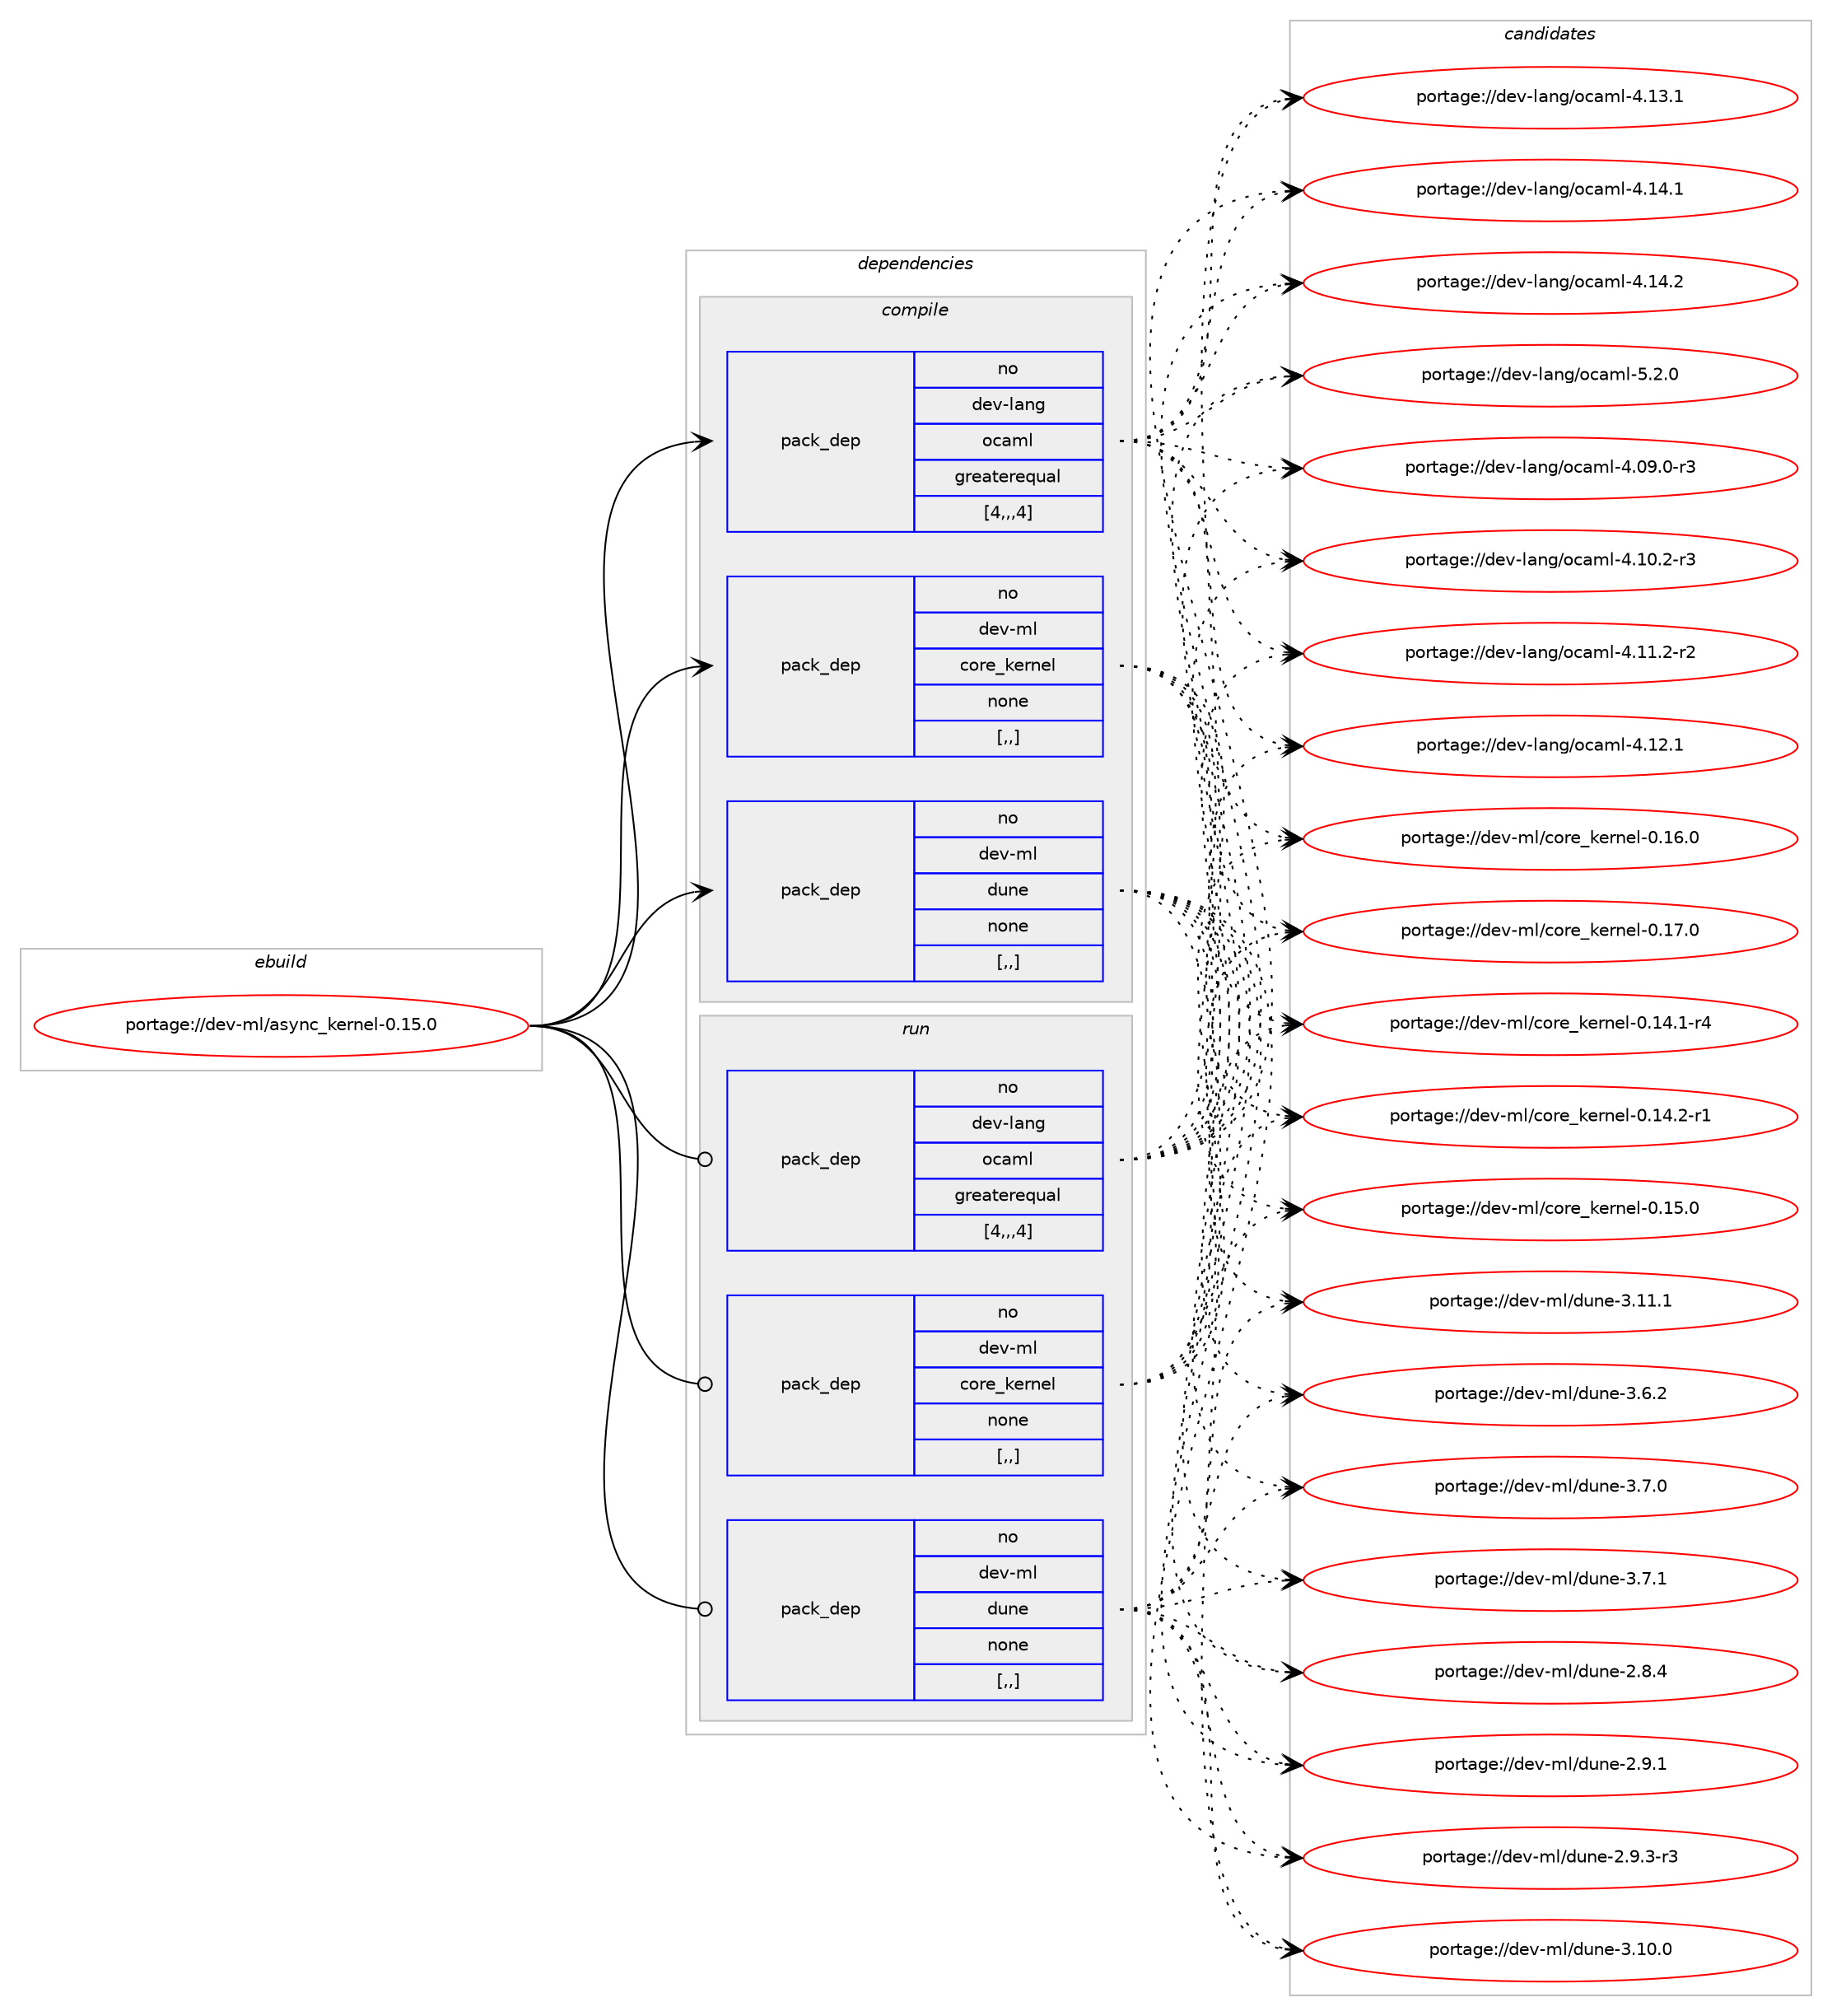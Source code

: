 digraph prolog {

# *************
# Graph options
# *************

newrank=true;
concentrate=true;
compound=true;
graph [rankdir=LR,fontname=Helvetica,fontsize=10,ranksep=1.5];#, ranksep=2.5, nodesep=0.2];
edge  [arrowhead=vee];
node  [fontname=Helvetica,fontsize=10];

# **********
# The ebuild
# **********

subgraph cluster_leftcol {
color=gray;
rank=same;
label=<<i>ebuild</i>>;
id [label="portage://dev-ml/async_kernel-0.15.0", color=red, width=4, href="../dev-ml/async_kernel-0.15.0.svg"];
}

# ****************
# The dependencies
# ****************

subgraph cluster_midcol {
color=gray;
label=<<i>dependencies</i>>;
subgraph cluster_compile {
fillcolor="#eeeeee";
style=filled;
label=<<i>compile</i>>;
subgraph pack84609 {
dependency114220 [label=<<TABLE BORDER="0" CELLBORDER="1" CELLSPACING="0" CELLPADDING="4" WIDTH="220"><TR><TD ROWSPAN="6" CELLPADDING="30">pack_dep</TD></TR><TR><TD WIDTH="110">no</TD></TR><TR><TD>dev-lang</TD></TR><TR><TD>ocaml</TD></TR><TR><TD>greaterequal</TD></TR><TR><TD>[4,,,4]</TD></TR></TABLE>>, shape=none, color=blue];
}
id:e -> dependency114220:w [weight=20,style="solid",arrowhead="vee"];
subgraph pack84610 {
dependency114221 [label=<<TABLE BORDER="0" CELLBORDER="1" CELLSPACING="0" CELLPADDING="4" WIDTH="220"><TR><TD ROWSPAN="6" CELLPADDING="30">pack_dep</TD></TR><TR><TD WIDTH="110">no</TD></TR><TR><TD>dev-ml</TD></TR><TR><TD>core_kernel</TD></TR><TR><TD>none</TD></TR><TR><TD>[,,]</TD></TR></TABLE>>, shape=none, color=blue];
}
id:e -> dependency114221:w [weight=20,style="solid",arrowhead="vee"];
subgraph pack84611 {
dependency114222 [label=<<TABLE BORDER="0" CELLBORDER="1" CELLSPACING="0" CELLPADDING="4" WIDTH="220"><TR><TD ROWSPAN="6" CELLPADDING="30">pack_dep</TD></TR><TR><TD WIDTH="110">no</TD></TR><TR><TD>dev-ml</TD></TR><TR><TD>dune</TD></TR><TR><TD>none</TD></TR><TR><TD>[,,]</TD></TR></TABLE>>, shape=none, color=blue];
}
id:e -> dependency114222:w [weight=20,style="solid",arrowhead="vee"];
}
subgraph cluster_compileandrun {
fillcolor="#eeeeee";
style=filled;
label=<<i>compile and run</i>>;
}
subgraph cluster_run {
fillcolor="#eeeeee";
style=filled;
label=<<i>run</i>>;
subgraph pack84612 {
dependency114223 [label=<<TABLE BORDER="0" CELLBORDER="1" CELLSPACING="0" CELLPADDING="4" WIDTH="220"><TR><TD ROWSPAN="6" CELLPADDING="30">pack_dep</TD></TR><TR><TD WIDTH="110">no</TD></TR><TR><TD>dev-lang</TD></TR><TR><TD>ocaml</TD></TR><TR><TD>greaterequal</TD></TR><TR><TD>[4,,,4]</TD></TR></TABLE>>, shape=none, color=blue];
}
id:e -> dependency114223:w [weight=20,style="solid",arrowhead="odot"];
subgraph pack84613 {
dependency114224 [label=<<TABLE BORDER="0" CELLBORDER="1" CELLSPACING="0" CELLPADDING="4" WIDTH="220"><TR><TD ROWSPAN="6" CELLPADDING="30">pack_dep</TD></TR><TR><TD WIDTH="110">no</TD></TR><TR><TD>dev-ml</TD></TR><TR><TD>core_kernel</TD></TR><TR><TD>none</TD></TR><TR><TD>[,,]</TD></TR></TABLE>>, shape=none, color=blue];
}
id:e -> dependency114224:w [weight=20,style="solid",arrowhead="odot"];
subgraph pack84614 {
dependency114225 [label=<<TABLE BORDER="0" CELLBORDER="1" CELLSPACING="0" CELLPADDING="4" WIDTH="220"><TR><TD ROWSPAN="6" CELLPADDING="30">pack_dep</TD></TR><TR><TD WIDTH="110">no</TD></TR><TR><TD>dev-ml</TD></TR><TR><TD>dune</TD></TR><TR><TD>none</TD></TR><TR><TD>[,,]</TD></TR></TABLE>>, shape=none, color=blue];
}
id:e -> dependency114225:w [weight=20,style="solid",arrowhead="odot"];
}
}

# **************
# The candidates
# **************

subgraph cluster_choices {
rank=same;
color=gray;
label=<<i>candidates</i>>;

subgraph choice84609 {
color=black;
nodesep=1;
choice1001011184510897110103471119997109108455246485746484511451 [label="portage://dev-lang/ocaml-4.09.0-r3", color=red, width=4,href="../dev-lang/ocaml-4.09.0-r3.svg"];
choice1001011184510897110103471119997109108455246494846504511451 [label="portage://dev-lang/ocaml-4.10.2-r3", color=red, width=4,href="../dev-lang/ocaml-4.10.2-r3.svg"];
choice1001011184510897110103471119997109108455246494946504511450 [label="portage://dev-lang/ocaml-4.11.2-r2", color=red, width=4,href="../dev-lang/ocaml-4.11.2-r2.svg"];
choice100101118451089711010347111999710910845524649504649 [label="portage://dev-lang/ocaml-4.12.1", color=red, width=4,href="../dev-lang/ocaml-4.12.1.svg"];
choice100101118451089711010347111999710910845524649514649 [label="portage://dev-lang/ocaml-4.13.1", color=red, width=4,href="../dev-lang/ocaml-4.13.1.svg"];
choice100101118451089711010347111999710910845524649524649 [label="portage://dev-lang/ocaml-4.14.1", color=red, width=4,href="../dev-lang/ocaml-4.14.1.svg"];
choice100101118451089711010347111999710910845524649524650 [label="portage://dev-lang/ocaml-4.14.2", color=red, width=4,href="../dev-lang/ocaml-4.14.2.svg"];
choice1001011184510897110103471119997109108455346504648 [label="portage://dev-lang/ocaml-5.2.0", color=red, width=4,href="../dev-lang/ocaml-5.2.0.svg"];
dependency114220:e -> choice1001011184510897110103471119997109108455246485746484511451:w [style=dotted,weight="100"];
dependency114220:e -> choice1001011184510897110103471119997109108455246494846504511451:w [style=dotted,weight="100"];
dependency114220:e -> choice1001011184510897110103471119997109108455246494946504511450:w [style=dotted,weight="100"];
dependency114220:e -> choice100101118451089711010347111999710910845524649504649:w [style=dotted,weight="100"];
dependency114220:e -> choice100101118451089711010347111999710910845524649514649:w [style=dotted,weight="100"];
dependency114220:e -> choice100101118451089711010347111999710910845524649524649:w [style=dotted,weight="100"];
dependency114220:e -> choice100101118451089711010347111999710910845524649524650:w [style=dotted,weight="100"];
dependency114220:e -> choice1001011184510897110103471119997109108455346504648:w [style=dotted,weight="100"];
}
subgraph choice84610 {
color=black;
nodesep=1;
choice10010111845109108479911111410195107101114110101108454846495246494511452 [label="portage://dev-ml/core_kernel-0.14.1-r4", color=red, width=4,href="../dev-ml/core_kernel-0.14.1-r4.svg"];
choice10010111845109108479911111410195107101114110101108454846495246504511449 [label="portage://dev-ml/core_kernel-0.14.2-r1", color=red, width=4,href="../dev-ml/core_kernel-0.14.2-r1.svg"];
choice1001011184510910847991111141019510710111411010110845484649534648 [label="portage://dev-ml/core_kernel-0.15.0", color=red, width=4,href="../dev-ml/core_kernel-0.15.0.svg"];
choice1001011184510910847991111141019510710111411010110845484649544648 [label="portage://dev-ml/core_kernel-0.16.0", color=red, width=4,href="../dev-ml/core_kernel-0.16.0.svg"];
choice1001011184510910847991111141019510710111411010110845484649554648 [label="portage://dev-ml/core_kernel-0.17.0", color=red, width=4,href="../dev-ml/core_kernel-0.17.0.svg"];
dependency114221:e -> choice10010111845109108479911111410195107101114110101108454846495246494511452:w [style=dotted,weight="100"];
dependency114221:e -> choice10010111845109108479911111410195107101114110101108454846495246504511449:w [style=dotted,weight="100"];
dependency114221:e -> choice1001011184510910847991111141019510710111411010110845484649534648:w [style=dotted,weight="100"];
dependency114221:e -> choice1001011184510910847991111141019510710111411010110845484649544648:w [style=dotted,weight="100"];
dependency114221:e -> choice1001011184510910847991111141019510710111411010110845484649554648:w [style=dotted,weight="100"];
}
subgraph choice84611 {
color=black;
nodesep=1;
choice1001011184510910847100117110101455046564652 [label="portage://dev-ml/dune-2.8.4", color=red, width=4,href="../dev-ml/dune-2.8.4.svg"];
choice1001011184510910847100117110101455046574649 [label="portage://dev-ml/dune-2.9.1", color=red, width=4,href="../dev-ml/dune-2.9.1.svg"];
choice10010111845109108471001171101014550465746514511451 [label="portage://dev-ml/dune-2.9.3-r3", color=red, width=4,href="../dev-ml/dune-2.9.3-r3.svg"];
choice100101118451091084710011711010145514649484648 [label="portage://dev-ml/dune-3.10.0", color=red, width=4,href="../dev-ml/dune-3.10.0.svg"];
choice100101118451091084710011711010145514649494649 [label="portage://dev-ml/dune-3.11.1", color=red, width=4,href="../dev-ml/dune-3.11.1.svg"];
choice1001011184510910847100117110101455146544650 [label="portage://dev-ml/dune-3.6.2", color=red, width=4,href="../dev-ml/dune-3.6.2.svg"];
choice1001011184510910847100117110101455146554648 [label="portage://dev-ml/dune-3.7.0", color=red, width=4,href="../dev-ml/dune-3.7.0.svg"];
choice1001011184510910847100117110101455146554649 [label="portage://dev-ml/dune-3.7.1", color=red, width=4,href="../dev-ml/dune-3.7.1.svg"];
dependency114222:e -> choice1001011184510910847100117110101455046564652:w [style=dotted,weight="100"];
dependency114222:e -> choice1001011184510910847100117110101455046574649:w [style=dotted,weight="100"];
dependency114222:e -> choice10010111845109108471001171101014550465746514511451:w [style=dotted,weight="100"];
dependency114222:e -> choice100101118451091084710011711010145514649484648:w [style=dotted,weight="100"];
dependency114222:e -> choice100101118451091084710011711010145514649494649:w [style=dotted,weight="100"];
dependency114222:e -> choice1001011184510910847100117110101455146544650:w [style=dotted,weight="100"];
dependency114222:e -> choice1001011184510910847100117110101455146554648:w [style=dotted,weight="100"];
dependency114222:e -> choice1001011184510910847100117110101455146554649:w [style=dotted,weight="100"];
}
subgraph choice84612 {
color=black;
nodesep=1;
choice1001011184510897110103471119997109108455246485746484511451 [label="portage://dev-lang/ocaml-4.09.0-r3", color=red, width=4,href="../dev-lang/ocaml-4.09.0-r3.svg"];
choice1001011184510897110103471119997109108455246494846504511451 [label="portage://dev-lang/ocaml-4.10.2-r3", color=red, width=4,href="../dev-lang/ocaml-4.10.2-r3.svg"];
choice1001011184510897110103471119997109108455246494946504511450 [label="portage://dev-lang/ocaml-4.11.2-r2", color=red, width=4,href="../dev-lang/ocaml-4.11.2-r2.svg"];
choice100101118451089711010347111999710910845524649504649 [label="portage://dev-lang/ocaml-4.12.1", color=red, width=4,href="../dev-lang/ocaml-4.12.1.svg"];
choice100101118451089711010347111999710910845524649514649 [label="portage://dev-lang/ocaml-4.13.1", color=red, width=4,href="../dev-lang/ocaml-4.13.1.svg"];
choice100101118451089711010347111999710910845524649524649 [label="portage://dev-lang/ocaml-4.14.1", color=red, width=4,href="../dev-lang/ocaml-4.14.1.svg"];
choice100101118451089711010347111999710910845524649524650 [label="portage://dev-lang/ocaml-4.14.2", color=red, width=4,href="../dev-lang/ocaml-4.14.2.svg"];
choice1001011184510897110103471119997109108455346504648 [label="portage://dev-lang/ocaml-5.2.0", color=red, width=4,href="../dev-lang/ocaml-5.2.0.svg"];
dependency114223:e -> choice1001011184510897110103471119997109108455246485746484511451:w [style=dotted,weight="100"];
dependency114223:e -> choice1001011184510897110103471119997109108455246494846504511451:w [style=dotted,weight="100"];
dependency114223:e -> choice1001011184510897110103471119997109108455246494946504511450:w [style=dotted,weight="100"];
dependency114223:e -> choice100101118451089711010347111999710910845524649504649:w [style=dotted,weight="100"];
dependency114223:e -> choice100101118451089711010347111999710910845524649514649:w [style=dotted,weight="100"];
dependency114223:e -> choice100101118451089711010347111999710910845524649524649:w [style=dotted,weight="100"];
dependency114223:e -> choice100101118451089711010347111999710910845524649524650:w [style=dotted,weight="100"];
dependency114223:e -> choice1001011184510897110103471119997109108455346504648:w [style=dotted,weight="100"];
}
subgraph choice84613 {
color=black;
nodesep=1;
choice10010111845109108479911111410195107101114110101108454846495246494511452 [label="portage://dev-ml/core_kernel-0.14.1-r4", color=red, width=4,href="../dev-ml/core_kernel-0.14.1-r4.svg"];
choice10010111845109108479911111410195107101114110101108454846495246504511449 [label="portage://dev-ml/core_kernel-0.14.2-r1", color=red, width=4,href="../dev-ml/core_kernel-0.14.2-r1.svg"];
choice1001011184510910847991111141019510710111411010110845484649534648 [label="portage://dev-ml/core_kernel-0.15.0", color=red, width=4,href="../dev-ml/core_kernel-0.15.0.svg"];
choice1001011184510910847991111141019510710111411010110845484649544648 [label="portage://dev-ml/core_kernel-0.16.0", color=red, width=4,href="../dev-ml/core_kernel-0.16.0.svg"];
choice1001011184510910847991111141019510710111411010110845484649554648 [label="portage://dev-ml/core_kernel-0.17.0", color=red, width=4,href="../dev-ml/core_kernel-0.17.0.svg"];
dependency114224:e -> choice10010111845109108479911111410195107101114110101108454846495246494511452:w [style=dotted,weight="100"];
dependency114224:e -> choice10010111845109108479911111410195107101114110101108454846495246504511449:w [style=dotted,weight="100"];
dependency114224:e -> choice1001011184510910847991111141019510710111411010110845484649534648:w [style=dotted,weight="100"];
dependency114224:e -> choice1001011184510910847991111141019510710111411010110845484649544648:w [style=dotted,weight="100"];
dependency114224:e -> choice1001011184510910847991111141019510710111411010110845484649554648:w [style=dotted,weight="100"];
}
subgraph choice84614 {
color=black;
nodesep=1;
choice1001011184510910847100117110101455046564652 [label="portage://dev-ml/dune-2.8.4", color=red, width=4,href="../dev-ml/dune-2.8.4.svg"];
choice1001011184510910847100117110101455046574649 [label="portage://dev-ml/dune-2.9.1", color=red, width=4,href="../dev-ml/dune-2.9.1.svg"];
choice10010111845109108471001171101014550465746514511451 [label="portage://dev-ml/dune-2.9.3-r3", color=red, width=4,href="../dev-ml/dune-2.9.3-r3.svg"];
choice100101118451091084710011711010145514649484648 [label="portage://dev-ml/dune-3.10.0", color=red, width=4,href="../dev-ml/dune-3.10.0.svg"];
choice100101118451091084710011711010145514649494649 [label="portage://dev-ml/dune-3.11.1", color=red, width=4,href="../dev-ml/dune-3.11.1.svg"];
choice1001011184510910847100117110101455146544650 [label="portage://dev-ml/dune-3.6.2", color=red, width=4,href="../dev-ml/dune-3.6.2.svg"];
choice1001011184510910847100117110101455146554648 [label="portage://dev-ml/dune-3.7.0", color=red, width=4,href="../dev-ml/dune-3.7.0.svg"];
choice1001011184510910847100117110101455146554649 [label="portage://dev-ml/dune-3.7.1", color=red, width=4,href="../dev-ml/dune-3.7.1.svg"];
dependency114225:e -> choice1001011184510910847100117110101455046564652:w [style=dotted,weight="100"];
dependency114225:e -> choice1001011184510910847100117110101455046574649:w [style=dotted,weight="100"];
dependency114225:e -> choice10010111845109108471001171101014550465746514511451:w [style=dotted,weight="100"];
dependency114225:e -> choice100101118451091084710011711010145514649484648:w [style=dotted,weight="100"];
dependency114225:e -> choice100101118451091084710011711010145514649494649:w [style=dotted,weight="100"];
dependency114225:e -> choice1001011184510910847100117110101455146544650:w [style=dotted,weight="100"];
dependency114225:e -> choice1001011184510910847100117110101455146554648:w [style=dotted,weight="100"];
dependency114225:e -> choice1001011184510910847100117110101455146554649:w [style=dotted,weight="100"];
}
}

}
